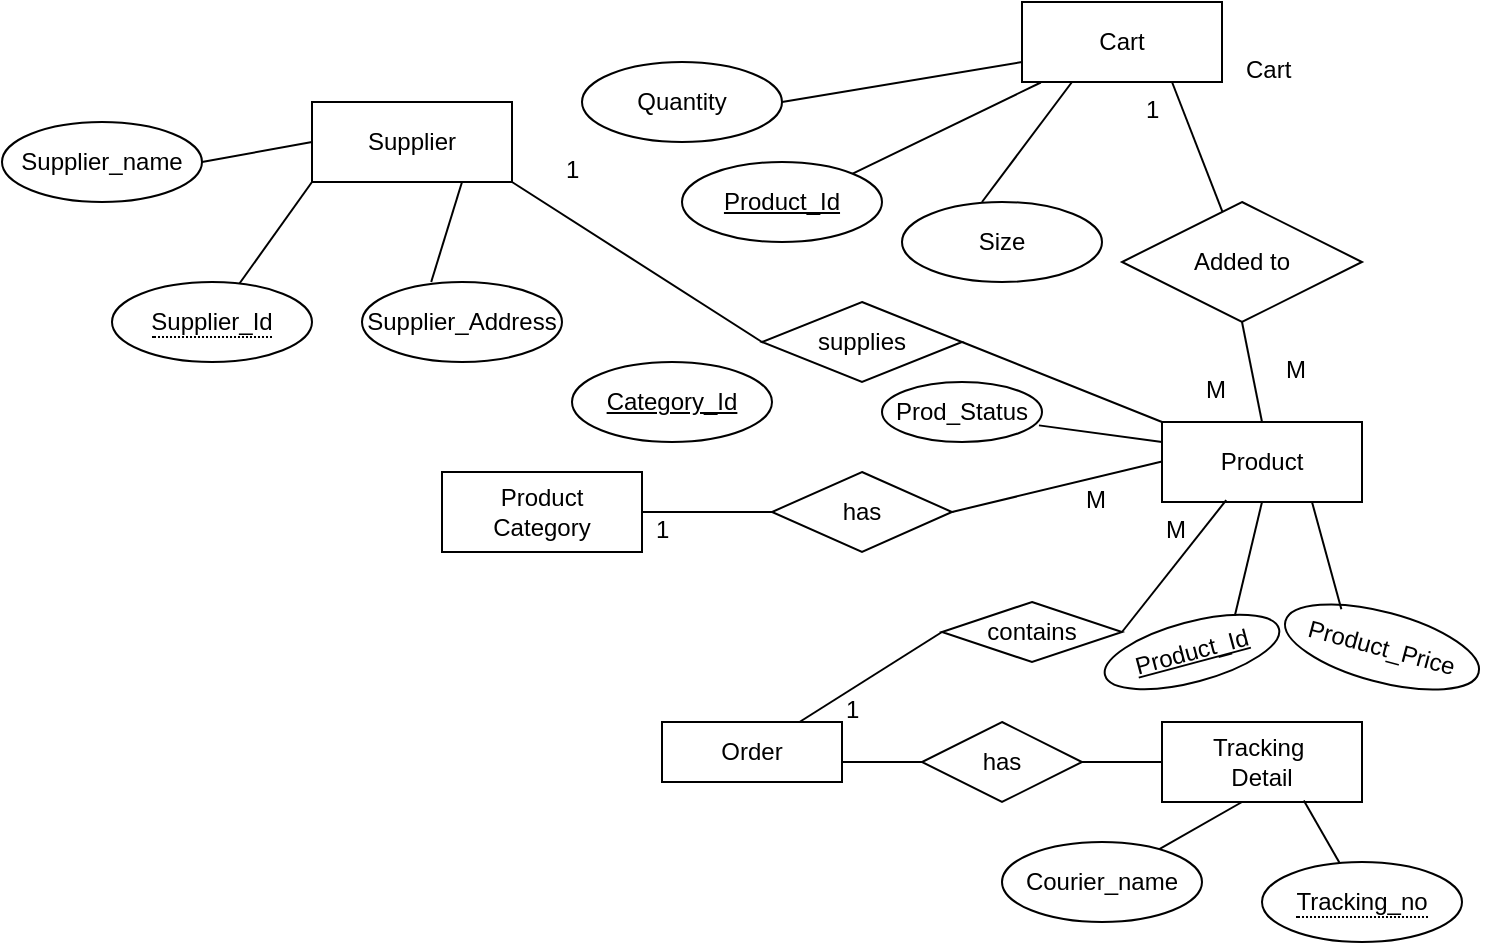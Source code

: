 <mxfile version="27.0.5">
  <diagram name="Page-1" id="hpA-FdxMp2U5agoBRCcL">
    <mxGraphModel dx="925" dy="521" grid="1" gridSize="10" guides="1" tooltips="1" connect="1" arrows="1" fold="1" page="1" pageScale="1" pageWidth="850" pageHeight="1100" math="0" shadow="0">
      <root>
        <mxCell id="0" />
        <mxCell id="1" parent="0" />
        <mxCell id="492UR5n4Qzq-3vBuhwkM-1" value="Cart" style="whiteSpace=wrap;html=1;align=center;" parent="1" vertex="1">
          <mxGeometry x="730" y="40" width="100" height="40" as="geometry" />
        </mxCell>
        <mxCell id="492UR5n4Qzq-3vBuhwkM-2" value="Quantity" style="ellipse;whiteSpace=wrap;html=1;align=center;" parent="1" vertex="1">
          <mxGeometry x="510" y="70" width="100" height="40" as="geometry" />
        </mxCell>
        <mxCell id="492UR5n4Qzq-3vBuhwkM-4" value="Size" style="ellipse;whiteSpace=wrap;html=1;align=center;" parent="1" vertex="1">
          <mxGeometry x="670" y="140" width="100" height="40" as="geometry" />
        </mxCell>
        <mxCell id="492UR5n4Qzq-3vBuhwkM-6" value="" style="endArrow=none;html=1;rounded=0;exitX=1;exitY=0.5;exitDx=0;exitDy=0;entryX=0;entryY=0.75;entryDx=0;entryDy=0;" parent="1" source="492UR5n4Qzq-3vBuhwkM-2" target="492UR5n4Qzq-3vBuhwkM-1" edge="1">
          <mxGeometry relative="1" as="geometry">
            <mxPoint x="580" y="100" as="sourcePoint" />
            <mxPoint x="740" y="100" as="targetPoint" />
          </mxGeometry>
        </mxCell>
        <mxCell id="492UR5n4Qzq-3vBuhwkM-7" value="" style="endArrow=none;html=1;rounded=0;entryX=0.25;entryY=1;entryDx=0;entryDy=0;" parent="1" target="492UR5n4Qzq-3vBuhwkM-1" edge="1">
          <mxGeometry relative="1" as="geometry">
            <mxPoint x="710" y="140" as="sourcePoint" />
            <mxPoint x="740" y="100" as="targetPoint" />
          </mxGeometry>
        </mxCell>
        <mxCell id="492UR5n4Qzq-3vBuhwkM-8" value="" style="endArrow=none;html=1;rounded=0;entryX=0.094;entryY=1.006;entryDx=0;entryDy=0;entryPerimeter=0;exitX=1;exitY=0;exitDx=0;exitDy=0;" parent="1" source="492UR5n4Qzq-3vBuhwkM-14" target="492UR5n4Qzq-3vBuhwkM-1" edge="1">
          <mxGeometry relative="1" as="geometry">
            <mxPoint x="651.235" y="124.383" as="sourcePoint" />
            <mxPoint x="740" y="100" as="targetPoint" />
          </mxGeometry>
        </mxCell>
        <mxCell id="492UR5n4Qzq-3vBuhwkM-9" value="Added to" style="shape=rhombus;perimeter=rhombusPerimeter;whiteSpace=wrap;html=1;align=center;" parent="1" vertex="1">
          <mxGeometry x="780" y="140" width="120" height="60" as="geometry" />
        </mxCell>
        <mxCell id="492UR5n4Qzq-3vBuhwkM-10" value="Cart" style="text;whiteSpace=wrap;html=1;" parent="1" vertex="1">
          <mxGeometry x="840" y="60" width="60" height="40" as="geometry" />
        </mxCell>
        <mxCell id="492UR5n4Qzq-3vBuhwkM-11" value="" style="endArrow=none;html=1;rounded=0;entryX=0.75;entryY=1;entryDx=0;entryDy=0;" parent="1" source="492UR5n4Qzq-3vBuhwkM-9" target="492UR5n4Qzq-3vBuhwkM-1" edge="1">
          <mxGeometry relative="1" as="geometry">
            <mxPoint x="830" y="130" as="sourcePoint" />
            <mxPoint x="820" y="99.43" as="targetPoint" />
          </mxGeometry>
        </mxCell>
        <mxCell id="492UR5n4Qzq-3vBuhwkM-14" value="Product_Id" style="ellipse;whiteSpace=wrap;html=1;align=center;fontStyle=4;" parent="1" vertex="1">
          <mxGeometry x="560" y="120" width="100" height="40" as="geometry" />
        </mxCell>
        <mxCell id="492UR5n4Qzq-3vBuhwkM-15" value="1" style="text;whiteSpace=wrap;html=1;" parent="1" vertex="1">
          <mxGeometry x="790" y="80" width="60" height="40" as="geometry" />
        </mxCell>
        <mxCell id="492UR5n4Qzq-3vBuhwkM-17" value="" style="endArrow=none;html=1;rounded=0;exitX=0.5;exitY=0;exitDx=0;exitDy=0;" parent="1" source="492UR5n4Qzq-3vBuhwkM-20" edge="1">
          <mxGeometry relative="1" as="geometry">
            <mxPoint x="850" y="240" as="sourcePoint" />
            <mxPoint x="840" y="200" as="targetPoint" />
          </mxGeometry>
        </mxCell>
        <mxCell id="492UR5n4Qzq-3vBuhwkM-18" value="M" style="text;whiteSpace=wrap;html=1;" parent="1" vertex="1">
          <mxGeometry x="820" y="220" width="60" height="40" as="geometry" />
        </mxCell>
        <mxCell id="492UR5n4Qzq-3vBuhwkM-19" value="M" style="text;whiteSpace=wrap;html=1;" parent="1" vertex="1">
          <mxGeometry x="860" y="210" width="60" height="40" as="geometry" />
        </mxCell>
        <mxCell id="492UR5n4Qzq-3vBuhwkM-20" value="Product" style="whiteSpace=wrap;html=1;align=center;" parent="1" vertex="1">
          <mxGeometry x="800" y="250" width="100" height="40" as="geometry" />
        </mxCell>
        <mxCell id="492UR5n4Qzq-3vBuhwkM-21" value="supplies" style="shape=rhombus;perimeter=rhombusPerimeter;whiteSpace=wrap;html=1;align=center;" parent="1" vertex="1">
          <mxGeometry x="600" y="190" width="100" height="40" as="geometry" />
        </mxCell>
        <mxCell id="492UR5n4Qzq-3vBuhwkM-23" value="" style="endArrow=none;html=1;rounded=0;exitX=1;exitY=0.5;exitDx=0;exitDy=0;entryX=0;entryY=0;entryDx=0;entryDy=0;" parent="1" source="492UR5n4Qzq-3vBuhwkM-21" target="492UR5n4Qzq-3vBuhwkM-20" edge="1">
          <mxGeometry relative="1" as="geometry">
            <mxPoint x="610" y="250" as="sourcePoint" />
            <mxPoint x="770" y="250" as="targetPoint" />
          </mxGeometry>
        </mxCell>
        <mxCell id="492UR5n4Qzq-3vBuhwkM-24" value="" style="endArrow=none;html=1;rounded=0;exitX=1;exitY=0.5;exitDx=0;exitDy=0;" parent="1" edge="1" source="492UR5n4Qzq-3vBuhwkM-27">
          <mxGeometry relative="1" as="geometry">
            <mxPoint x="700" y="270" as="sourcePoint" />
            <mxPoint x="800" y="269.71" as="targetPoint" />
          </mxGeometry>
        </mxCell>
        <mxCell id="492UR5n4Qzq-3vBuhwkM-27" value="has" style="shape=rhombus;perimeter=rhombusPerimeter;whiteSpace=wrap;html=1;align=center;" parent="1" vertex="1">
          <mxGeometry x="605" y="275" width="90" height="40" as="geometry" />
        </mxCell>
        <mxCell id="492UR5n4Qzq-3vBuhwkM-28" value="contains" style="shape=rhombus;perimeter=rhombusPerimeter;whiteSpace=wrap;html=1;align=center;" parent="1" vertex="1">
          <mxGeometry x="690" y="340" width="90" height="30" as="geometry" />
        </mxCell>
        <mxCell id="492UR5n4Qzq-3vBuhwkM-29" value="" style="endArrow=none;html=1;rounded=0;exitX=1;exitY=0.5;exitDx=0;exitDy=0;entryX=0.321;entryY=0.977;entryDx=0;entryDy=0;entryPerimeter=0;" parent="1" source="492UR5n4Qzq-3vBuhwkM-28" target="492UR5n4Qzq-3vBuhwkM-20" edge="1">
          <mxGeometry relative="1" as="geometry">
            <mxPoint x="670" y="300" as="sourcePoint" />
            <mxPoint x="830" y="300" as="targetPoint" />
          </mxGeometry>
        </mxCell>
        <mxCell id="492UR5n4Qzq-3vBuhwkM-30" value="" style="endArrow=none;html=1;rounded=0;exitX=0;exitY=0.5;exitDx=0;exitDy=0;" parent="1" source="492UR5n4Qzq-3vBuhwkM-28" target="492UR5n4Qzq-3vBuhwkM-31" edge="1">
          <mxGeometry relative="1" as="geometry">
            <mxPoint x="670" y="300" as="sourcePoint" />
            <mxPoint x="600" y="400" as="targetPoint" />
          </mxGeometry>
        </mxCell>
        <mxCell id="492UR5n4Qzq-3vBuhwkM-31" value="Order" style="whiteSpace=wrap;html=1;align=center;" parent="1" vertex="1">
          <mxGeometry x="550" y="400" width="90" height="30" as="geometry" />
        </mxCell>
        <mxCell id="oqUq-A6yQlzPYhAFowX8-1" value="Supplier" style="whiteSpace=wrap;html=1;align=center;" vertex="1" parent="1">
          <mxGeometry x="375" y="90" width="100" height="40" as="geometry" />
        </mxCell>
        <mxCell id="oqUq-A6yQlzPYhAFowX8-2" value="1" style="text;whiteSpace=wrap;html=1;" vertex="1" parent="1">
          <mxGeometry x="500" y="110" width="60" height="40" as="geometry" />
        </mxCell>
        <mxCell id="oqUq-A6yQlzPYhAFowX8-4" value="" style="endArrow=none;html=1;rounded=0;entryX=0;entryY=0.5;entryDx=0;entryDy=0;exitX=1;exitY=1;exitDx=0;exitDy=0;" edge="1" parent="1">
          <mxGeometry relative="1" as="geometry">
            <mxPoint x="475.0" y="130.0" as="sourcePoint" />
            <mxPoint x="600" y="210" as="targetPoint" />
          </mxGeometry>
        </mxCell>
        <mxCell id="oqUq-A6yQlzPYhAFowX8-5" value="Supplier_name" style="ellipse;whiteSpace=wrap;html=1;align=center;" vertex="1" parent="1">
          <mxGeometry x="220" y="100" width="100" height="40" as="geometry" />
        </mxCell>
        <mxCell id="oqUq-A6yQlzPYhAFowX8-6" value="" style="endArrow=none;html=1;rounded=0;exitX=1;exitY=0.5;exitDx=0;exitDy=0;entryX=0;entryY=0.5;entryDx=0;entryDy=0;" edge="1" parent="1" source="oqUq-A6yQlzPYhAFowX8-5" target="oqUq-A6yQlzPYhAFowX8-1">
          <mxGeometry relative="1" as="geometry">
            <mxPoint x="430" y="190" as="sourcePoint" />
            <mxPoint x="370" y="110" as="targetPoint" />
          </mxGeometry>
        </mxCell>
        <mxCell id="oqUq-A6yQlzPYhAFowX8-7" value="Supplier_Address" style="ellipse;whiteSpace=wrap;html=1;align=center;" vertex="1" parent="1">
          <mxGeometry x="400" y="180" width="100" height="40" as="geometry" />
        </mxCell>
        <mxCell id="oqUq-A6yQlzPYhAFowX8-8" value="&lt;span style=&quot;border-bottom: 1px dotted&quot;&gt;Supplier_Id&lt;/span&gt;" style="ellipse;whiteSpace=wrap;html=1;align=center;" vertex="1" parent="1">
          <mxGeometry x="275" y="180" width="100" height="40" as="geometry" />
        </mxCell>
        <mxCell id="oqUq-A6yQlzPYhAFowX8-9" value="" style="endArrow=none;html=1;rounded=0;entryX=0;entryY=1;entryDx=0;entryDy=0;" edge="1" parent="1" source="oqUq-A6yQlzPYhAFowX8-8" target="oqUq-A6yQlzPYhAFowX8-1">
          <mxGeometry relative="1" as="geometry">
            <mxPoint x="430" y="140" as="sourcePoint" />
            <mxPoint x="590" y="140" as="targetPoint" />
          </mxGeometry>
        </mxCell>
        <mxCell id="oqUq-A6yQlzPYhAFowX8-10" value="" style="endArrow=none;html=1;rounded=0;exitX=0.346;exitY=-0.001;exitDx=0;exitDy=0;exitPerimeter=0;entryX=0.75;entryY=1;entryDx=0;entryDy=0;" edge="1" parent="1" source="oqUq-A6yQlzPYhAFowX8-7" target="oqUq-A6yQlzPYhAFowX8-1">
          <mxGeometry relative="1" as="geometry">
            <mxPoint x="430" y="140" as="sourcePoint" />
            <mxPoint x="590" y="140" as="targetPoint" />
          </mxGeometry>
        </mxCell>
        <mxCell id="oqUq-A6yQlzPYhAFowX8-11" value="Product&lt;div&gt;Category&lt;/div&gt;" style="whiteSpace=wrap;html=1;align=center;" vertex="1" parent="1">
          <mxGeometry x="440" y="275" width="100" height="40" as="geometry" />
        </mxCell>
        <mxCell id="oqUq-A6yQlzPYhAFowX8-12" value="" style="line;strokeWidth=1;rotatable=0;dashed=0;labelPosition=right;align=left;verticalAlign=middle;spacingTop=0;spacingLeft=6;points=[];portConstraint=eastwest;" vertex="1" parent="1">
          <mxGeometry x="540" y="290" width="65" height="10" as="geometry" />
        </mxCell>
        <mxCell id="oqUq-A6yQlzPYhAFowX8-16" value="Category_Id" style="ellipse;whiteSpace=wrap;html=1;align=center;fontStyle=4;" vertex="1" parent="1">
          <mxGeometry x="505" y="220" width="100" height="40" as="geometry" />
        </mxCell>
        <mxCell id="oqUq-A6yQlzPYhAFowX8-17" value="Prod_Status" style="ellipse;whiteSpace=wrap;html=1;align=center;" vertex="1" parent="1">
          <mxGeometry x="660" y="230" width="80" height="30" as="geometry" />
        </mxCell>
        <mxCell id="oqUq-A6yQlzPYhAFowX8-18" value="" style="endArrow=none;html=1;rounded=0;exitX=0.981;exitY=0.723;exitDx=0;exitDy=0;exitPerimeter=0;" edge="1" parent="1" source="oqUq-A6yQlzPYhAFowX8-17">
          <mxGeometry relative="1" as="geometry">
            <mxPoint x="640" y="260" as="sourcePoint" />
            <mxPoint x="800" y="260" as="targetPoint" />
          </mxGeometry>
        </mxCell>
        <mxCell id="oqUq-A6yQlzPYhAFowX8-19" value="1" style="text;whiteSpace=wrap;html=1;" vertex="1" parent="1">
          <mxGeometry x="545" y="290" width="60" height="40" as="geometry" />
        </mxCell>
        <mxCell id="oqUq-A6yQlzPYhAFowX8-20" value="M" style="text;whiteSpace=wrap;html=1;" vertex="1" parent="1">
          <mxGeometry x="760" y="275" width="60" height="40" as="geometry" />
        </mxCell>
        <mxCell id="oqUq-A6yQlzPYhAFowX8-21" value="M" style="text;whiteSpace=wrap;html=1;" vertex="1" parent="1">
          <mxGeometry x="800" y="290" width="60" height="40" as="geometry" />
        </mxCell>
        <mxCell id="oqUq-A6yQlzPYhAFowX8-22" value="Product_Id" style="ellipse;whiteSpace=wrap;html=1;align=center;fontStyle=4;rotation=-15;" vertex="1" parent="1">
          <mxGeometry x="770" y="350" width="90" height="30" as="geometry" />
        </mxCell>
        <mxCell id="oqUq-A6yQlzPYhAFowX8-23" value="" style="endArrow=none;html=1;rounded=0;entryX=0.5;entryY=1;entryDx=0;entryDy=0;exitX=0.782;exitY=0.101;exitDx=0;exitDy=0;exitPerimeter=0;" edge="1" parent="1" source="oqUq-A6yQlzPYhAFowX8-22" target="492UR5n4Qzq-3vBuhwkM-20">
          <mxGeometry relative="1" as="geometry">
            <mxPoint x="840" y="340" as="sourcePoint" />
            <mxPoint x="910" y="315" as="targetPoint" />
          </mxGeometry>
        </mxCell>
        <mxCell id="oqUq-A6yQlzPYhAFowX8-26" value="Product_Price" style="ellipse;whiteSpace=wrap;html=1;align=center;rotation=15;" vertex="1" parent="1">
          <mxGeometry x="860" y="345" width="100" height="35" as="geometry" />
        </mxCell>
        <mxCell id="oqUq-A6yQlzPYhAFowX8-27" value="" style="endArrow=none;html=1;rounded=0;entryX=0.75;entryY=1;entryDx=0;entryDy=0;exitX=0.255;exitY=0.13;exitDx=0;exitDy=0;exitPerimeter=0;" edge="1" parent="1" source="oqUq-A6yQlzPYhAFowX8-26" target="492UR5n4Qzq-3vBuhwkM-20">
          <mxGeometry relative="1" as="geometry">
            <mxPoint x="660" y="320" as="sourcePoint" />
            <mxPoint x="820" y="320" as="targetPoint" />
          </mxGeometry>
        </mxCell>
        <mxCell id="oqUq-A6yQlzPYhAFowX8-32" value="1" style="text;whiteSpace=wrap;html=1;" vertex="1" parent="1">
          <mxGeometry x="640" y="380" width="60" height="40" as="geometry" />
        </mxCell>
        <mxCell id="oqUq-A6yQlzPYhAFowX8-33" value="has" style="shape=rhombus;perimeter=rhombusPerimeter;whiteSpace=wrap;html=1;align=center;" vertex="1" parent="1">
          <mxGeometry x="680" y="400" width="80" height="40" as="geometry" />
        </mxCell>
        <mxCell id="oqUq-A6yQlzPYhAFowX8-34" value="Tracking&amp;nbsp;&lt;div&gt;Detail&lt;/div&gt;" style="whiteSpace=wrap;html=1;align=center;" vertex="1" parent="1">
          <mxGeometry x="800" y="400" width="100" height="40" as="geometry" />
        </mxCell>
        <mxCell id="oqUq-A6yQlzPYhAFowX8-35" value="" style="endArrow=none;html=1;rounded=0;exitX=0;exitY=1;exitDx=0;exitDy=0;entryX=0;entryY=0.5;entryDx=0;entryDy=0;" edge="1" parent="1" source="oqUq-A6yQlzPYhAFowX8-32" target="oqUq-A6yQlzPYhAFowX8-33">
          <mxGeometry relative="1" as="geometry">
            <mxPoint x="660" y="430" as="sourcePoint" />
            <mxPoint x="820" y="430" as="targetPoint" />
          </mxGeometry>
        </mxCell>
        <mxCell id="oqUq-A6yQlzPYhAFowX8-36" value="" style="endArrow=none;html=1;rounded=0;entryX=0;entryY=0.5;entryDx=0;entryDy=0;exitX=1;exitY=0.5;exitDx=0;exitDy=0;" edge="1" parent="1" source="oqUq-A6yQlzPYhAFowX8-33" target="oqUq-A6yQlzPYhAFowX8-34">
          <mxGeometry relative="1" as="geometry">
            <mxPoint x="660" y="390" as="sourcePoint" />
            <mxPoint x="820" y="390" as="targetPoint" />
          </mxGeometry>
        </mxCell>
        <mxCell id="oqUq-A6yQlzPYhAFowX8-37" value="Courier_name" style="ellipse;whiteSpace=wrap;html=1;align=center;" vertex="1" parent="1">
          <mxGeometry x="720" y="460" width="100" height="40" as="geometry" />
        </mxCell>
        <mxCell id="oqUq-A6yQlzPYhAFowX8-38" value="" style="endArrow=none;html=1;rounded=0;" edge="1" parent="1" source="oqUq-A6yQlzPYhAFowX8-37">
          <mxGeometry relative="1" as="geometry">
            <mxPoint x="660" y="390" as="sourcePoint" />
            <mxPoint x="840" y="440" as="targetPoint" />
          </mxGeometry>
        </mxCell>
        <mxCell id="oqUq-A6yQlzPYhAFowX8-39" value="&lt;span style=&quot;border-bottom: 1px dotted&quot;&gt;Tracking_no&lt;/span&gt;" style="ellipse;whiteSpace=wrap;html=1;align=center;" vertex="1" parent="1">
          <mxGeometry x="850" y="470" width="100" height="40" as="geometry" />
        </mxCell>
        <mxCell id="oqUq-A6yQlzPYhAFowX8-40" value="" style="endArrow=none;html=1;rounded=0;entryX=0.709;entryY=0.982;entryDx=0;entryDy=0;entryPerimeter=0;" edge="1" parent="1" source="oqUq-A6yQlzPYhAFowX8-39" target="oqUq-A6yQlzPYhAFowX8-34">
          <mxGeometry relative="1" as="geometry">
            <mxPoint x="660" y="390" as="sourcePoint" />
            <mxPoint x="820" y="390" as="targetPoint" />
          </mxGeometry>
        </mxCell>
      </root>
    </mxGraphModel>
  </diagram>
</mxfile>
